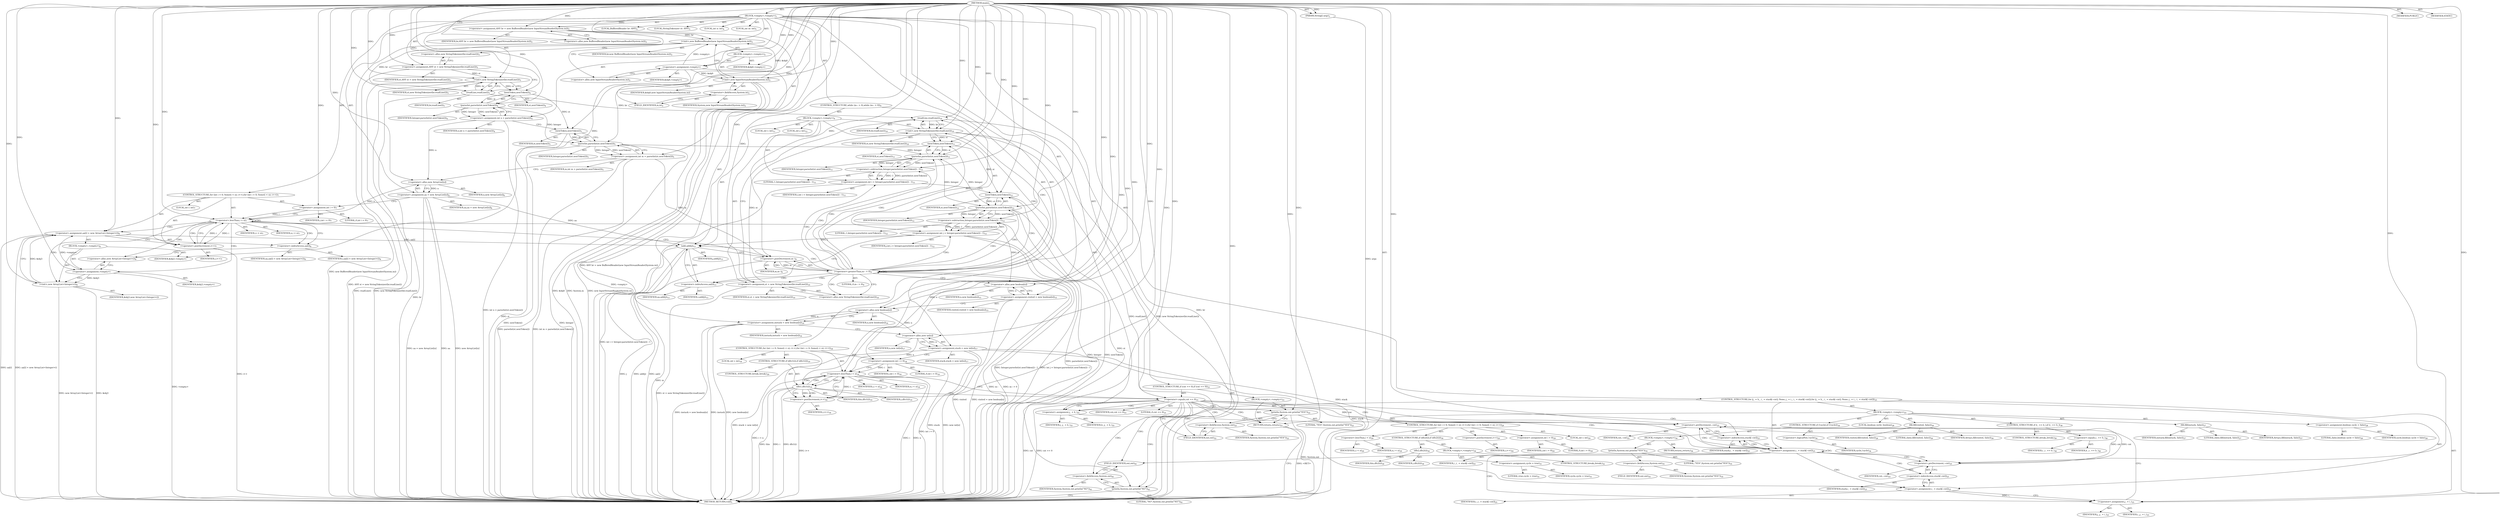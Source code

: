 digraph "main" {  
"22" [label = <(METHOD,main)<SUB>1</SUB>> ]
"23" [label = <(PARAM,String[] args)<SUB>1</SUB>> ]
"24" [label = <(BLOCK,&lt;empty&gt;,&lt;empty&gt;)<SUB>1</SUB>> ]
"4" [label = <(LOCAL,BufferedReader br: ANY)<SUB>2</SUB>> ]
"25" [label = <(&lt;operator&gt;.assignment,ANY br = new BufferedReader(new InputStreamReader(System.in)))<SUB>2</SUB>> ]
"26" [label = <(IDENTIFIER,br,ANY br = new BufferedReader(new InputStreamReader(System.in)))<SUB>2</SUB>> ]
"27" [label = <(&lt;operator&gt;.alloc,new BufferedReader(new InputStreamReader(System.in)))<SUB>2</SUB>> ]
"28" [label = <(&lt;init&gt;,new BufferedReader(new InputStreamReader(System.in)))<SUB>2</SUB>> ]
"3" [label = <(IDENTIFIER,br,new BufferedReader(new InputStreamReader(System.in)))<SUB>2</SUB>> ]
"29" [label = <(BLOCK,&lt;empty&gt;,&lt;empty&gt;)<SUB>2</SUB>> ]
"30" [label = <(&lt;operator&gt;.assignment,&lt;empty&gt;)> ]
"31" [label = <(IDENTIFIER,$obj0,&lt;empty&gt;)> ]
"32" [label = <(&lt;operator&gt;.alloc,new InputStreamReader(System.in))<SUB>2</SUB>> ]
"33" [label = <(&lt;init&gt;,new InputStreamReader(System.in))<SUB>2</SUB>> ]
"34" [label = <(IDENTIFIER,$obj0,new InputStreamReader(System.in))> ]
"35" [label = <(&lt;operator&gt;.fieldAccess,System.in)<SUB>2</SUB>> ]
"36" [label = <(IDENTIFIER,System,new InputStreamReader(System.in))<SUB>2</SUB>> ]
"37" [label = <(FIELD_IDENTIFIER,in,in)<SUB>2</SUB>> ]
"38" [label = <(IDENTIFIER,$obj0,&lt;empty&gt;)> ]
"6" [label = <(LOCAL,StringTokenizer st: ANY)<SUB>3</SUB>> ]
"39" [label = <(&lt;operator&gt;.assignment,ANY st = new StringTokenizer(br.readLine()))<SUB>3</SUB>> ]
"40" [label = <(IDENTIFIER,st,ANY st = new StringTokenizer(br.readLine()))<SUB>3</SUB>> ]
"41" [label = <(&lt;operator&gt;.alloc,new StringTokenizer(br.readLine()))<SUB>3</SUB>> ]
"42" [label = <(&lt;init&gt;,new StringTokenizer(br.readLine()))<SUB>3</SUB>> ]
"5" [label = <(IDENTIFIER,st,new StringTokenizer(br.readLine()))<SUB>3</SUB>> ]
"43" [label = <(readLine,readLine())<SUB>3</SUB>> ]
"44" [label = <(IDENTIFIER,br,readLine())<SUB>3</SUB>> ]
"45" [label = <(LOCAL,int n: int)<SUB>4</SUB>> ]
"46" [label = <(&lt;operator&gt;.assignment,int n = parseInt(st.nextToken()))<SUB>4</SUB>> ]
"47" [label = <(IDENTIFIER,n,int n = parseInt(st.nextToken()))<SUB>4</SUB>> ]
"48" [label = <(parseInt,parseInt(st.nextToken()))<SUB>4</SUB>> ]
"49" [label = <(IDENTIFIER,Integer,parseInt(st.nextToken()))<SUB>4</SUB>> ]
"50" [label = <(nextToken,nextToken())<SUB>4</SUB>> ]
"51" [label = <(IDENTIFIER,st,nextToken())<SUB>4</SUB>> ]
"52" [label = <(LOCAL,int m: int)<SUB>5</SUB>> ]
"53" [label = <(&lt;operator&gt;.assignment,int m = parseInt(st.nextToken()))<SUB>5</SUB>> ]
"54" [label = <(IDENTIFIER,m,int m = parseInt(st.nextToken()))<SUB>5</SUB>> ]
"55" [label = <(parseInt,parseInt(st.nextToken()))<SUB>5</SUB>> ]
"56" [label = <(IDENTIFIER,Integer,parseInt(st.nextToken()))<SUB>5</SUB>> ]
"57" [label = <(nextToken,nextToken())<SUB>5</SUB>> ]
"58" [label = <(IDENTIFIER,st,nextToken())<SUB>5</SUB>> ]
"59" [label = <(&lt;operator&gt;.assignment,aa = new ArrayList[n])<SUB>6</SUB>> ]
"60" [label = <(IDENTIFIER,aa,aa = new ArrayList[n])<SUB>6</SUB>> ]
"61" [label = <(&lt;operator&gt;.alloc,new ArrayList[n])> ]
"62" [label = <(IDENTIFIER,n,new ArrayList[n])<SUB>6</SUB>> ]
"63" [label = <(CONTROL_STRUCTURE,for (int i = 0; Some(i &lt; n); i++),for (int i = 0; Some(i &lt; n); i++))<SUB>7</SUB>> ]
"64" [label = <(LOCAL,int i: int)<SUB>7</SUB>> ]
"65" [label = <(&lt;operator&gt;.assignment,int i = 0)<SUB>7</SUB>> ]
"66" [label = <(IDENTIFIER,i,int i = 0)<SUB>7</SUB>> ]
"67" [label = <(LITERAL,0,int i = 0)<SUB>7</SUB>> ]
"68" [label = <(&lt;operator&gt;.lessThan,i &lt; n)<SUB>7</SUB>> ]
"69" [label = <(IDENTIFIER,i,i &lt; n)<SUB>7</SUB>> ]
"70" [label = <(IDENTIFIER,n,i &lt; n)<SUB>7</SUB>> ]
"71" [label = <(&lt;operator&gt;.postIncrement,i++)<SUB>7</SUB>> ]
"72" [label = <(IDENTIFIER,i,i++)<SUB>7</SUB>> ]
"73" [label = <(&lt;operator&gt;.assignment,aa[i] = new ArrayList&lt;Integer&gt;())<SUB>8</SUB>> ]
"74" [label = <(&lt;operator&gt;.indexAccess,aa[i])<SUB>8</SUB>> ]
"75" [label = <(IDENTIFIER,aa,aa[i] = new ArrayList&lt;Integer&gt;())<SUB>8</SUB>> ]
"76" [label = <(IDENTIFIER,i,aa[i] = new ArrayList&lt;Integer&gt;())<SUB>8</SUB>> ]
"77" [label = <(BLOCK,&lt;empty&gt;,&lt;empty&gt;)<SUB>8</SUB>> ]
"78" [label = <(&lt;operator&gt;.assignment,&lt;empty&gt;)> ]
"79" [label = <(IDENTIFIER,$obj3,&lt;empty&gt;)> ]
"80" [label = <(&lt;operator&gt;.alloc,new ArrayList&lt;Integer&gt;())<SUB>8</SUB>> ]
"81" [label = <(&lt;init&gt;,new ArrayList&lt;Integer&gt;())<SUB>8</SUB>> ]
"82" [label = <(IDENTIFIER,$obj3,new ArrayList&lt;Integer&gt;())> ]
"83" [label = <(IDENTIFIER,$obj3,&lt;empty&gt;)> ]
"84" [label = <(CONTROL_STRUCTURE,while (m-- &gt; 0),while (m-- &gt; 0))<SUB>9</SUB>> ]
"85" [label = <(&lt;operator&gt;.greaterThan,m-- &gt; 0)<SUB>9</SUB>> ]
"86" [label = <(&lt;operator&gt;.postDecrement,m--)<SUB>9</SUB>> ]
"87" [label = <(IDENTIFIER,m,m--)<SUB>9</SUB>> ]
"88" [label = <(LITERAL,0,m-- &gt; 0)<SUB>9</SUB>> ]
"89" [label = <(BLOCK,&lt;empty&gt;,&lt;empty&gt;)<SUB>9</SUB>> ]
"90" [label = <(&lt;operator&gt;.assignment,st = new StringTokenizer(br.readLine()))<SUB>10</SUB>> ]
"91" [label = <(IDENTIFIER,st,st = new StringTokenizer(br.readLine()))<SUB>10</SUB>> ]
"92" [label = <(&lt;operator&gt;.alloc,new StringTokenizer(br.readLine()))<SUB>10</SUB>> ]
"93" [label = <(&lt;init&gt;,new StringTokenizer(br.readLine()))<SUB>10</SUB>> ]
"7" [label = <(IDENTIFIER,st,new StringTokenizer(br.readLine()))<SUB>10</SUB>> ]
"94" [label = <(readLine,readLine())<SUB>10</SUB>> ]
"95" [label = <(IDENTIFIER,br,readLine())<SUB>10</SUB>> ]
"96" [label = <(LOCAL,int i: int)<SUB>11</SUB>> ]
"97" [label = <(&lt;operator&gt;.assignment,int i = Integer.parseInt(st.nextToken()) - 1)<SUB>11</SUB>> ]
"98" [label = <(IDENTIFIER,i,int i = Integer.parseInt(st.nextToken()) - 1)<SUB>11</SUB>> ]
"99" [label = <(&lt;operator&gt;.subtraction,Integer.parseInt(st.nextToken()) - 1)<SUB>11</SUB>> ]
"100" [label = <(parseInt,parseInt(st.nextToken()))<SUB>11</SUB>> ]
"101" [label = <(IDENTIFIER,Integer,parseInt(st.nextToken()))<SUB>11</SUB>> ]
"102" [label = <(nextToken,nextToken())<SUB>11</SUB>> ]
"103" [label = <(IDENTIFIER,st,nextToken())<SUB>11</SUB>> ]
"104" [label = <(LITERAL,1,Integer.parseInt(st.nextToken()) - 1)<SUB>11</SUB>> ]
"105" [label = <(LOCAL,int j: int)<SUB>12</SUB>> ]
"106" [label = <(&lt;operator&gt;.assignment,int j = Integer.parseInt(st.nextToken()) - 1)<SUB>12</SUB>> ]
"107" [label = <(IDENTIFIER,j,int j = Integer.parseInt(st.nextToken()) - 1)<SUB>12</SUB>> ]
"108" [label = <(&lt;operator&gt;.subtraction,Integer.parseInt(st.nextToken()) - 1)<SUB>12</SUB>> ]
"109" [label = <(parseInt,parseInt(st.nextToken()))<SUB>12</SUB>> ]
"110" [label = <(IDENTIFIER,Integer,parseInt(st.nextToken()))<SUB>12</SUB>> ]
"111" [label = <(nextToken,nextToken())<SUB>12</SUB>> ]
"112" [label = <(IDENTIFIER,st,nextToken())<SUB>12</SUB>> ]
"113" [label = <(LITERAL,1,Integer.parseInt(st.nextToken()) - 1)<SUB>12</SUB>> ]
"114" [label = <(add,add(j))<SUB>13</SUB>> ]
"115" [label = <(&lt;operator&gt;.indexAccess,aa[i])<SUB>13</SUB>> ]
"116" [label = <(IDENTIFIER,aa,add(j))<SUB>13</SUB>> ]
"117" [label = <(IDENTIFIER,i,add(j))<SUB>13</SUB>> ]
"118" [label = <(IDENTIFIER,j,add(j))<SUB>13</SUB>> ]
"119" [label = <(&lt;operator&gt;.assignment,visited = new boolean[n])<SUB>15</SUB>> ]
"120" [label = <(IDENTIFIER,visited,visited = new boolean[n])<SUB>15</SUB>> ]
"121" [label = <(&lt;operator&gt;.alloc,new boolean[n])> ]
"122" [label = <(IDENTIFIER,n,new boolean[n])<SUB>15</SUB>> ]
"123" [label = <(&lt;operator&gt;.assignment,instack = new boolean[n])<SUB>16</SUB>> ]
"124" [label = <(IDENTIFIER,instack,instack = new boolean[n])<SUB>16</SUB>> ]
"125" [label = <(&lt;operator&gt;.alloc,new boolean[n])> ]
"126" [label = <(IDENTIFIER,n,new boolean[n])<SUB>16</SUB>> ]
"127" [label = <(&lt;operator&gt;.assignment,stack = new int[n])<SUB>17</SUB>> ]
"128" [label = <(IDENTIFIER,stack,stack = new int[n])<SUB>17</SUB>> ]
"129" [label = <(&lt;operator&gt;.alloc,new int[n])> ]
"130" [label = <(IDENTIFIER,n,new int[n])<SUB>17</SUB>> ]
"131" [label = <(CONTROL_STRUCTURE,for (int i = 0; Some(i &lt; n); i++),for (int i = 0; Some(i &lt; n); i++))<SUB>18</SUB>> ]
"132" [label = <(LOCAL,int i: int)<SUB>18</SUB>> ]
"133" [label = <(&lt;operator&gt;.assignment,int i = 0)<SUB>18</SUB>> ]
"134" [label = <(IDENTIFIER,i,int i = 0)<SUB>18</SUB>> ]
"135" [label = <(LITERAL,0,int i = 0)<SUB>18</SUB>> ]
"136" [label = <(&lt;operator&gt;.lessThan,i &lt; n)<SUB>18</SUB>> ]
"137" [label = <(IDENTIFIER,i,i &lt; n)<SUB>18</SUB>> ]
"138" [label = <(IDENTIFIER,n,i &lt; n)<SUB>18</SUB>> ]
"139" [label = <(&lt;operator&gt;.postIncrement,i++)<SUB>18</SUB>> ]
"140" [label = <(IDENTIFIER,i,i++)<SUB>18</SUB>> ]
"141" [label = <(CONTROL_STRUCTURE,if (dfs1(i)),if (dfs1(i)))<SUB>19</SUB>> ]
"142" [label = <(dfs1,dfs1(i))<SUB>19</SUB>> ]
"143" [label = <(IDENTIFIER,this,dfs1(i))<SUB>19</SUB>> ]
"144" [label = <(IDENTIFIER,i,dfs1(i))<SUB>19</SUB>> ]
"145" [label = <(CONTROL_STRUCTURE,break;,break;)<SUB>20</SUB>> ]
"146" [label = <(CONTROL_STRUCTURE,if (cnt == 0),if (cnt == 0))<SUB>21</SUB>> ]
"147" [label = <(&lt;operator&gt;.equals,cnt == 0)<SUB>21</SUB>> ]
"148" [label = <(IDENTIFIER,cnt,cnt == 0)<SUB>21</SUB>> ]
"149" [label = <(LITERAL,0,cnt == 0)<SUB>21</SUB>> ]
"150" [label = <(BLOCK,&lt;empty&gt;,&lt;empty&gt;)<SUB>21</SUB>> ]
"151" [label = <(println,System.out.println(&quot;YES&quot;))<SUB>22</SUB>> ]
"152" [label = <(&lt;operator&gt;.fieldAccess,System.out)<SUB>22</SUB>> ]
"153" [label = <(IDENTIFIER,System,System.out.println(&quot;YES&quot;))<SUB>22</SUB>> ]
"154" [label = <(FIELD_IDENTIFIER,out,out)<SUB>22</SUB>> ]
"155" [label = <(LITERAL,&quot;YES&quot;,System.out.println(&quot;YES&quot;))<SUB>22</SUB>> ]
"156" [label = <(RETURN,return;,return;)<SUB>23</SUB>> ]
"157" [label = <(CONTROL_STRUCTURE,for (j_ = h_, i_ = stack[--cnt]; None; j_ = i_, i_ = stack[--cnt]),for (j_ = h_, i_ = stack[--cnt]; None; j_ = i_, i_ = stack[--cnt]))<SUB>25</SUB>> ]
"158" [label = <(&lt;operator&gt;.assignment,j_ = h_)<SUB>25</SUB>> ]
"159" [label = <(IDENTIFIER,j_,j_ = h_)<SUB>25</SUB>> ]
"160" [label = <(IDENTIFIER,h_,j_ = h_)<SUB>25</SUB>> ]
"161" [label = <(&lt;operator&gt;.assignment,i_ = stack[--cnt])<SUB>25</SUB>> ]
"162" [label = <(IDENTIFIER,i_,i_ = stack[--cnt])<SUB>25</SUB>> ]
"163" [label = <(&lt;operator&gt;.indexAccess,stack[--cnt])<SUB>25</SUB>> ]
"164" [label = <(IDENTIFIER,stack,i_ = stack[--cnt])<SUB>25</SUB>> ]
"165" [label = <(&lt;operator&gt;.preDecrement,--cnt)<SUB>25</SUB>> ]
"166" [label = <(IDENTIFIER,cnt,--cnt)<SUB>25</SUB>> ]
"167" [label = <(&lt;operator&gt;.assignment,j_ = i_)<SUB>25</SUB>> ]
"168" [label = <(IDENTIFIER,j_,j_ = i_)<SUB>25</SUB>> ]
"169" [label = <(IDENTIFIER,i_,j_ = i_)<SUB>25</SUB>> ]
"170" [label = <(&lt;operator&gt;.assignment,i_ = stack[--cnt])<SUB>25</SUB>> ]
"171" [label = <(IDENTIFIER,i_,i_ = stack[--cnt])<SUB>25</SUB>> ]
"172" [label = <(&lt;operator&gt;.indexAccess,stack[--cnt])<SUB>25</SUB>> ]
"173" [label = <(IDENTIFIER,stack,i_ = stack[--cnt])<SUB>25</SUB>> ]
"174" [label = <(&lt;operator&gt;.preDecrement,--cnt)<SUB>25</SUB>> ]
"175" [label = <(IDENTIFIER,cnt,--cnt)<SUB>25</SUB>> ]
"176" [label = <(BLOCK,&lt;empty&gt;,&lt;empty&gt;)<SUB>25</SUB>> ]
"177" [label = <(fill,fill(visited, false))<SUB>26</SUB>> ]
"178" [label = <(IDENTIFIER,Arrays,fill(visited, false))<SUB>26</SUB>> ]
"179" [label = <(IDENTIFIER,visited,fill(visited, false))<SUB>26</SUB>> ]
"180" [label = <(LITERAL,false,fill(visited, false))<SUB>26</SUB>> ]
"181" [label = <(fill,fill(instack, false))<SUB>27</SUB>> ]
"182" [label = <(IDENTIFIER,Arrays,fill(instack, false))<SUB>27</SUB>> ]
"183" [label = <(IDENTIFIER,instack,fill(instack, false))<SUB>27</SUB>> ]
"184" [label = <(LITERAL,false,fill(instack, false))<SUB>27</SUB>> ]
"185" [label = <(LOCAL,boolean cycle: boolean)<SUB>28</SUB>> ]
"186" [label = <(&lt;operator&gt;.assignment,boolean cycle = false)<SUB>28</SUB>> ]
"187" [label = <(IDENTIFIER,cycle,boolean cycle = false)<SUB>28</SUB>> ]
"188" [label = <(LITERAL,false,boolean cycle = false)<SUB>28</SUB>> ]
"189" [label = <(CONTROL_STRUCTURE,for (int i = 0; Some(i &lt; n); i++),for (int i = 0; Some(i &lt; n); i++))<SUB>29</SUB>> ]
"190" [label = <(LOCAL,int i: int)<SUB>29</SUB>> ]
"191" [label = <(&lt;operator&gt;.assignment,int i = 0)<SUB>29</SUB>> ]
"192" [label = <(IDENTIFIER,i,int i = 0)<SUB>29</SUB>> ]
"193" [label = <(LITERAL,0,int i = 0)<SUB>29</SUB>> ]
"194" [label = <(&lt;operator&gt;.lessThan,i &lt; n)<SUB>29</SUB>> ]
"195" [label = <(IDENTIFIER,i,i &lt; n)<SUB>29</SUB>> ]
"196" [label = <(IDENTIFIER,n,i &lt; n)<SUB>29</SUB>> ]
"197" [label = <(&lt;operator&gt;.postIncrement,i++)<SUB>29</SUB>> ]
"198" [label = <(IDENTIFIER,i,i++)<SUB>29</SUB>> ]
"199" [label = <(CONTROL_STRUCTURE,if (dfs2(i)),if (dfs2(i)))<SUB>30</SUB>> ]
"200" [label = <(dfs2,dfs2(i))<SUB>30</SUB>> ]
"201" [label = <(IDENTIFIER,this,dfs2(i))<SUB>30</SUB>> ]
"202" [label = <(IDENTIFIER,i,dfs2(i))<SUB>30</SUB>> ]
"203" [label = <(BLOCK,&lt;empty&gt;,&lt;empty&gt;)<SUB>30</SUB>> ]
"204" [label = <(&lt;operator&gt;.assignment,cycle = true)<SUB>31</SUB>> ]
"205" [label = <(IDENTIFIER,cycle,cycle = true)<SUB>31</SUB>> ]
"206" [label = <(LITERAL,true,cycle = true)<SUB>31</SUB>> ]
"207" [label = <(CONTROL_STRUCTURE,break;,break;)<SUB>32</SUB>> ]
"208" [label = <(CONTROL_STRUCTURE,if (!cycle),if (!cycle))<SUB>34</SUB>> ]
"209" [label = <(&lt;operator&gt;.logicalNot,!cycle)<SUB>34</SUB>> ]
"210" [label = <(IDENTIFIER,cycle,!cycle)<SUB>34</SUB>> ]
"211" [label = <(BLOCK,&lt;empty&gt;,&lt;empty&gt;)<SUB>34</SUB>> ]
"212" [label = <(println,System.out.println(&quot;YES&quot;))<SUB>35</SUB>> ]
"213" [label = <(&lt;operator&gt;.fieldAccess,System.out)<SUB>35</SUB>> ]
"214" [label = <(IDENTIFIER,System,System.out.println(&quot;YES&quot;))<SUB>35</SUB>> ]
"215" [label = <(FIELD_IDENTIFIER,out,out)<SUB>35</SUB>> ]
"216" [label = <(LITERAL,&quot;YES&quot;,System.out.println(&quot;YES&quot;))<SUB>35</SUB>> ]
"217" [label = <(RETURN,return;,return;)<SUB>36</SUB>> ]
"218" [label = <(CONTROL_STRUCTURE,if (i_ == h_),if (i_ == h_))<SUB>38</SUB>> ]
"219" [label = <(&lt;operator&gt;.equals,i_ == h_)<SUB>38</SUB>> ]
"220" [label = <(IDENTIFIER,i_,i_ == h_)<SUB>38</SUB>> ]
"221" [label = <(IDENTIFIER,h_,i_ == h_)<SUB>38</SUB>> ]
"222" [label = <(CONTROL_STRUCTURE,break;,break;)<SUB>39</SUB>> ]
"223" [label = <(println,System.out.println(&quot;NO&quot;))<SUB>41</SUB>> ]
"224" [label = <(&lt;operator&gt;.fieldAccess,System.out)<SUB>41</SUB>> ]
"225" [label = <(IDENTIFIER,System,System.out.println(&quot;NO&quot;))<SUB>41</SUB>> ]
"226" [label = <(FIELD_IDENTIFIER,out,out)<SUB>41</SUB>> ]
"227" [label = <(LITERAL,&quot;NO&quot;,System.out.println(&quot;NO&quot;))<SUB>41</SUB>> ]
"228" [label = <(MODIFIER,PUBLIC)> ]
"229" [label = <(MODIFIER,STATIC)> ]
"230" [label = <(METHOD_RETURN,void)<SUB>1</SUB>> ]
  "22" -> "23"  [ label = "AST: "] 
  "22" -> "24"  [ label = "AST: "] 
  "22" -> "228"  [ label = "AST: "] 
  "22" -> "229"  [ label = "AST: "] 
  "22" -> "230"  [ label = "AST: "] 
  "24" -> "4"  [ label = "AST: "] 
  "24" -> "25"  [ label = "AST: "] 
  "24" -> "28"  [ label = "AST: "] 
  "24" -> "6"  [ label = "AST: "] 
  "24" -> "39"  [ label = "AST: "] 
  "24" -> "42"  [ label = "AST: "] 
  "24" -> "45"  [ label = "AST: "] 
  "24" -> "46"  [ label = "AST: "] 
  "24" -> "52"  [ label = "AST: "] 
  "24" -> "53"  [ label = "AST: "] 
  "24" -> "59"  [ label = "AST: "] 
  "24" -> "63"  [ label = "AST: "] 
  "24" -> "84"  [ label = "AST: "] 
  "24" -> "119"  [ label = "AST: "] 
  "24" -> "123"  [ label = "AST: "] 
  "24" -> "127"  [ label = "AST: "] 
  "24" -> "131"  [ label = "AST: "] 
  "24" -> "146"  [ label = "AST: "] 
  "24" -> "157"  [ label = "AST: "] 
  "24" -> "223"  [ label = "AST: "] 
  "25" -> "26"  [ label = "AST: "] 
  "25" -> "27"  [ label = "AST: "] 
  "28" -> "3"  [ label = "AST: "] 
  "28" -> "29"  [ label = "AST: "] 
  "29" -> "30"  [ label = "AST: "] 
  "29" -> "33"  [ label = "AST: "] 
  "29" -> "38"  [ label = "AST: "] 
  "30" -> "31"  [ label = "AST: "] 
  "30" -> "32"  [ label = "AST: "] 
  "33" -> "34"  [ label = "AST: "] 
  "33" -> "35"  [ label = "AST: "] 
  "35" -> "36"  [ label = "AST: "] 
  "35" -> "37"  [ label = "AST: "] 
  "39" -> "40"  [ label = "AST: "] 
  "39" -> "41"  [ label = "AST: "] 
  "42" -> "5"  [ label = "AST: "] 
  "42" -> "43"  [ label = "AST: "] 
  "43" -> "44"  [ label = "AST: "] 
  "46" -> "47"  [ label = "AST: "] 
  "46" -> "48"  [ label = "AST: "] 
  "48" -> "49"  [ label = "AST: "] 
  "48" -> "50"  [ label = "AST: "] 
  "50" -> "51"  [ label = "AST: "] 
  "53" -> "54"  [ label = "AST: "] 
  "53" -> "55"  [ label = "AST: "] 
  "55" -> "56"  [ label = "AST: "] 
  "55" -> "57"  [ label = "AST: "] 
  "57" -> "58"  [ label = "AST: "] 
  "59" -> "60"  [ label = "AST: "] 
  "59" -> "61"  [ label = "AST: "] 
  "61" -> "62"  [ label = "AST: "] 
  "63" -> "64"  [ label = "AST: "] 
  "63" -> "65"  [ label = "AST: "] 
  "63" -> "68"  [ label = "AST: "] 
  "63" -> "71"  [ label = "AST: "] 
  "63" -> "73"  [ label = "AST: "] 
  "65" -> "66"  [ label = "AST: "] 
  "65" -> "67"  [ label = "AST: "] 
  "68" -> "69"  [ label = "AST: "] 
  "68" -> "70"  [ label = "AST: "] 
  "71" -> "72"  [ label = "AST: "] 
  "73" -> "74"  [ label = "AST: "] 
  "73" -> "77"  [ label = "AST: "] 
  "74" -> "75"  [ label = "AST: "] 
  "74" -> "76"  [ label = "AST: "] 
  "77" -> "78"  [ label = "AST: "] 
  "77" -> "81"  [ label = "AST: "] 
  "77" -> "83"  [ label = "AST: "] 
  "78" -> "79"  [ label = "AST: "] 
  "78" -> "80"  [ label = "AST: "] 
  "81" -> "82"  [ label = "AST: "] 
  "84" -> "85"  [ label = "AST: "] 
  "84" -> "89"  [ label = "AST: "] 
  "85" -> "86"  [ label = "AST: "] 
  "85" -> "88"  [ label = "AST: "] 
  "86" -> "87"  [ label = "AST: "] 
  "89" -> "90"  [ label = "AST: "] 
  "89" -> "93"  [ label = "AST: "] 
  "89" -> "96"  [ label = "AST: "] 
  "89" -> "97"  [ label = "AST: "] 
  "89" -> "105"  [ label = "AST: "] 
  "89" -> "106"  [ label = "AST: "] 
  "89" -> "114"  [ label = "AST: "] 
  "90" -> "91"  [ label = "AST: "] 
  "90" -> "92"  [ label = "AST: "] 
  "93" -> "7"  [ label = "AST: "] 
  "93" -> "94"  [ label = "AST: "] 
  "94" -> "95"  [ label = "AST: "] 
  "97" -> "98"  [ label = "AST: "] 
  "97" -> "99"  [ label = "AST: "] 
  "99" -> "100"  [ label = "AST: "] 
  "99" -> "104"  [ label = "AST: "] 
  "100" -> "101"  [ label = "AST: "] 
  "100" -> "102"  [ label = "AST: "] 
  "102" -> "103"  [ label = "AST: "] 
  "106" -> "107"  [ label = "AST: "] 
  "106" -> "108"  [ label = "AST: "] 
  "108" -> "109"  [ label = "AST: "] 
  "108" -> "113"  [ label = "AST: "] 
  "109" -> "110"  [ label = "AST: "] 
  "109" -> "111"  [ label = "AST: "] 
  "111" -> "112"  [ label = "AST: "] 
  "114" -> "115"  [ label = "AST: "] 
  "114" -> "118"  [ label = "AST: "] 
  "115" -> "116"  [ label = "AST: "] 
  "115" -> "117"  [ label = "AST: "] 
  "119" -> "120"  [ label = "AST: "] 
  "119" -> "121"  [ label = "AST: "] 
  "121" -> "122"  [ label = "AST: "] 
  "123" -> "124"  [ label = "AST: "] 
  "123" -> "125"  [ label = "AST: "] 
  "125" -> "126"  [ label = "AST: "] 
  "127" -> "128"  [ label = "AST: "] 
  "127" -> "129"  [ label = "AST: "] 
  "129" -> "130"  [ label = "AST: "] 
  "131" -> "132"  [ label = "AST: "] 
  "131" -> "133"  [ label = "AST: "] 
  "131" -> "136"  [ label = "AST: "] 
  "131" -> "139"  [ label = "AST: "] 
  "131" -> "141"  [ label = "AST: "] 
  "133" -> "134"  [ label = "AST: "] 
  "133" -> "135"  [ label = "AST: "] 
  "136" -> "137"  [ label = "AST: "] 
  "136" -> "138"  [ label = "AST: "] 
  "139" -> "140"  [ label = "AST: "] 
  "141" -> "142"  [ label = "AST: "] 
  "141" -> "145"  [ label = "AST: "] 
  "142" -> "143"  [ label = "AST: "] 
  "142" -> "144"  [ label = "AST: "] 
  "146" -> "147"  [ label = "AST: "] 
  "146" -> "150"  [ label = "AST: "] 
  "147" -> "148"  [ label = "AST: "] 
  "147" -> "149"  [ label = "AST: "] 
  "150" -> "151"  [ label = "AST: "] 
  "150" -> "156"  [ label = "AST: "] 
  "151" -> "152"  [ label = "AST: "] 
  "151" -> "155"  [ label = "AST: "] 
  "152" -> "153"  [ label = "AST: "] 
  "152" -> "154"  [ label = "AST: "] 
  "157" -> "158"  [ label = "AST: "] 
  "157" -> "161"  [ label = "AST: "] 
  "157" -> "167"  [ label = "AST: "] 
  "157" -> "170"  [ label = "AST: "] 
  "157" -> "176"  [ label = "AST: "] 
  "158" -> "159"  [ label = "AST: "] 
  "158" -> "160"  [ label = "AST: "] 
  "161" -> "162"  [ label = "AST: "] 
  "161" -> "163"  [ label = "AST: "] 
  "163" -> "164"  [ label = "AST: "] 
  "163" -> "165"  [ label = "AST: "] 
  "165" -> "166"  [ label = "AST: "] 
  "167" -> "168"  [ label = "AST: "] 
  "167" -> "169"  [ label = "AST: "] 
  "170" -> "171"  [ label = "AST: "] 
  "170" -> "172"  [ label = "AST: "] 
  "172" -> "173"  [ label = "AST: "] 
  "172" -> "174"  [ label = "AST: "] 
  "174" -> "175"  [ label = "AST: "] 
  "176" -> "177"  [ label = "AST: "] 
  "176" -> "181"  [ label = "AST: "] 
  "176" -> "185"  [ label = "AST: "] 
  "176" -> "186"  [ label = "AST: "] 
  "176" -> "189"  [ label = "AST: "] 
  "176" -> "208"  [ label = "AST: "] 
  "176" -> "218"  [ label = "AST: "] 
  "177" -> "178"  [ label = "AST: "] 
  "177" -> "179"  [ label = "AST: "] 
  "177" -> "180"  [ label = "AST: "] 
  "181" -> "182"  [ label = "AST: "] 
  "181" -> "183"  [ label = "AST: "] 
  "181" -> "184"  [ label = "AST: "] 
  "186" -> "187"  [ label = "AST: "] 
  "186" -> "188"  [ label = "AST: "] 
  "189" -> "190"  [ label = "AST: "] 
  "189" -> "191"  [ label = "AST: "] 
  "189" -> "194"  [ label = "AST: "] 
  "189" -> "197"  [ label = "AST: "] 
  "189" -> "199"  [ label = "AST: "] 
  "191" -> "192"  [ label = "AST: "] 
  "191" -> "193"  [ label = "AST: "] 
  "194" -> "195"  [ label = "AST: "] 
  "194" -> "196"  [ label = "AST: "] 
  "197" -> "198"  [ label = "AST: "] 
  "199" -> "200"  [ label = "AST: "] 
  "199" -> "203"  [ label = "AST: "] 
  "200" -> "201"  [ label = "AST: "] 
  "200" -> "202"  [ label = "AST: "] 
  "203" -> "204"  [ label = "AST: "] 
  "203" -> "207"  [ label = "AST: "] 
  "204" -> "205"  [ label = "AST: "] 
  "204" -> "206"  [ label = "AST: "] 
  "208" -> "209"  [ label = "AST: "] 
  "208" -> "211"  [ label = "AST: "] 
  "209" -> "210"  [ label = "AST: "] 
  "211" -> "212"  [ label = "AST: "] 
  "211" -> "217"  [ label = "AST: "] 
  "212" -> "213"  [ label = "AST: "] 
  "212" -> "216"  [ label = "AST: "] 
  "213" -> "214"  [ label = "AST: "] 
  "213" -> "215"  [ label = "AST: "] 
  "218" -> "219"  [ label = "AST: "] 
  "218" -> "222"  [ label = "AST: "] 
  "219" -> "220"  [ label = "AST: "] 
  "219" -> "221"  [ label = "AST: "] 
  "223" -> "224"  [ label = "AST: "] 
  "223" -> "227"  [ label = "AST: "] 
  "224" -> "225"  [ label = "AST: "] 
  "224" -> "226"  [ label = "AST: "] 
  "25" -> "32"  [ label = "CFG: "] 
  "28" -> "41"  [ label = "CFG: "] 
  "39" -> "43"  [ label = "CFG: "] 
  "42" -> "50"  [ label = "CFG: "] 
  "46" -> "57"  [ label = "CFG: "] 
  "53" -> "61"  [ label = "CFG: "] 
  "59" -> "65"  [ label = "CFG: "] 
  "119" -> "125"  [ label = "CFG: "] 
  "123" -> "129"  [ label = "CFG: "] 
  "127" -> "133"  [ label = "CFG: "] 
  "223" -> "230"  [ label = "CFG: "] 
  "27" -> "25"  [ label = "CFG: "] 
  "41" -> "39"  [ label = "CFG: "] 
  "43" -> "42"  [ label = "CFG: "] 
  "48" -> "46"  [ label = "CFG: "] 
  "55" -> "53"  [ label = "CFG: "] 
  "61" -> "59"  [ label = "CFG: "] 
  "65" -> "68"  [ label = "CFG: "] 
  "68" -> "74"  [ label = "CFG: "] 
  "68" -> "86"  [ label = "CFG: "] 
  "71" -> "68"  [ label = "CFG: "] 
  "73" -> "71"  [ label = "CFG: "] 
  "85" -> "92"  [ label = "CFG: "] 
  "85" -> "121"  [ label = "CFG: "] 
  "121" -> "119"  [ label = "CFG: "] 
  "125" -> "123"  [ label = "CFG: "] 
  "129" -> "127"  [ label = "CFG: "] 
  "133" -> "136"  [ label = "CFG: "] 
  "136" -> "142"  [ label = "CFG: "] 
  "136" -> "147"  [ label = "CFG: "] 
  "139" -> "136"  [ label = "CFG: "] 
  "147" -> "154"  [ label = "CFG: "] 
  "147" -> "158"  [ label = "CFG: "] 
  "158" -> "165"  [ label = "CFG: "] 
  "161" -> "174"  [ label = "CFG: "] 
  "161" -> "226"  [ label = "CFG: "] 
  "167" -> "165"  [ label = "CFG: "] 
  "170" -> "167"  [ label = "CFG: "] 
  "224" -> "223"  [ label = "CFG: "] 
  "30" -> "37"  [ label = "CFG: "] 
  "33" -> "28"  [ label = "CFG: "] 
  "50" -> "48"  [ label = "CFG: "] 
  "57" -> "55"  [ label = "CFG: "] 
  "74" -> "80"  [ label = "CFG: "] 
  "86" -> "85"  [ label = "CFG: "] 
  "90" -> "94"  [ label = "CFG: "] 
  "93" -> "102"  [ label = "CFG: "] 
  "97" -> "111"  [ label = "CFG: "] 
  "106" -> "115"  [ label = "CFG: "] 
  "114" -> "86"  [ label = "CFG: "] 
  "142" -> "147"  [ label = "CFG: "] 
  "142" -> "139"  [ label = "CFG: "] 
  "151" -> "156"  [ label = "CFG: "] 
  "156" -> "230"  [ label = "CFG: "] 
  "163" -> "161"  [ label = "CFG: "] 
  "172" -> "170"  [ label = "CFG: "] 
  "226" -> "224"  [ label = "CFG: "] 
  "32" -> "30"  [ label = "CFG: "] 
  "35" -> "33"  [ label = "CFG: "] 
  "78" -> "81"  [ label = "CFG: "] 
  "81" -> "73"  [ label = "CFG: "] 
  "92" -> "90"  [ label = "CFG: "] 
  "94" -> "93"  [ label = "CFG: "] 
  "99" -> "97"  [ label = "CFG: "] 
  "108" -> "106"  [ label = "CFG: "] 
  "115" -> "114"  [ label = "CFG: "] 
  "152" -> "151"  [ label = "CFG: "] 
  "165" -> "163"  [ label = "CFG: "] 
  "174" -> "172"  [ label = "CFG: "] 
  "37" -> "35"  [ label = "CFG: "] 
  "80" -> "78"  [ label = "CFG: "] 
  "100" -> "99"  [ label = "CFG: "] 
  "109" -> "108"  [ label = "CFG: "] 
  "154" -> "152"  [ label = "CFG: "] 
  "102" -> "100"  [ label = "CFG: "] 
  "111" -> "109"  [ label = "CFG: "] 
  "22" -> "27"  [ label = "CFG: "] 
  "156" -> "230"  [ label = "DDG: &lt;RET&gt;"] 
  "23" -> "230"  [ label = "DDG: args"] 
  "25" -> "230"  [ label = "DDG: ANY br = new BufferedReader(new InputStreamReader(System.in))"] 
  "30" -> "230"  [ label = "DDG: &lt;empty&gt;"] 
  "33" -> "230"  [ label = "DDG: $obj0"] 
  "33" -> "230"  [ label = "DDG: System.in"] 
  "33" -> "230"  [ label = "DDG: new InputStreamReader(System.in)"] 
  "28" -> "230"  [ label = "DDG: new BufferedReader(new InputStreamReader(System.in))"] 
  "39" -> "230"  [ label = "DDG: ANY st = new StringTokenizer(br.readLine())"] 
  "43" -> "230"  [ label = "DDG: br"] 
  "42" -> "230"  [ label = "DDG: readLine()"] 
  "42" -> "230"  [ label = "DDG: new StringTokenizer(br.readLine())"] 
  "46" -> "230"  [ label = "DDG: int n = parseInt(st.nextToken())"] 
  "55" -> "230"  [ label = "DDG: Integer"] 
  "57" -> "230"  [ label = "DDG: st"] 
  "55" -> "230"  [ label = "DDG: nextToken()"] 
  "53" -> "230"  [ label = "DDG: parseInt(st.nextToken())"] 
  "53" -> "230"  [ label = "DDG: int m = parseInt(st.nextToken())"] 
  "59" -> "230"  [ label = "DDG: aa"] 
  "59" -> "230"  [ label = "DDG: new ArrayList[n]"] 
  "59" -> "230"  [ label = "DDG: aa = new ArrayList[n]"] 
  "86" -> "230"  [ label = "DDG: m"] 
  "85" -> "230"  [ label = "DDG: m--"] 
  "85" -> "230"  [ label = "DDG: m-- &gt; 0"] 
  "119" -> "230"  [ label = "DDG: visited"] 
  "119" -> "230"  [ label = "DDG: visited = new boolean[n]"] 
  "123" -> "230"  [ label = "DDG: instack"] 
  "123" -> "230"  [ label = "DDG: new boolean[n]"] 
  "123" -> "230"  [ label = "DDG: instack = new boolean[n]"] 
  "127" -> "230"  [ label = "DDG: stack"] 
  "127" -> "230"  [ label = "DDG: new int[n]"] 
  "127" -> "230"  [ label = "DDG: stack = new int[n]"] 
  "133" -> "230"  [ label = "DDG: int i = 0"] 
  "136" -> "230"  [ label = "DDG: i"] 
  "136" -> "230"  [ label = "DDG: n"] 
  "136" -> "230"  [ label = "DDG: i &lt; n"] 
  "142" -> "230"  [ label = "DDG: this"] 
  "142" -> "230"  [ label = "DDG: i"] 
  "142" -> "230"  [ label = "DDG: dfs1(i)"] 
  "139" -> "230"  [ label = "DDG: i++"] 
  "147" -> "230"  [ label = "DDG: cnt"] 
  "147" -> "230"  [ label = "DDG: cnt == 0"] 
  "151" -> "230"  [ label = "DDG: System.out"] 
  "90" -> "230"  [ label = "DDG: st = new StringTokenizer(br.readLine())"] 
  "94" -> "230"  [ label = "DDG: br"] 
  "93" -> "230"  [ label = "DDG: readLine()"] 
  "93" -> "230"  [ label = "DDG: new StringTokenizer(br.readLine())"] 
  "97" -> "230"  [ label = "DDG: int i = Integer.parseInt(st.nextToken()) - 1"] 
  "109" -> "230"  [ label = "DDG: Integer"] 
  "111" -> "230"  [ label = "DDG: st"] 
  "109" -> "230"  [ label = "DDG: nextToken()"] 
  "108" -> "230"  [ label = "DDG: parseInt(st.nextToken())"] 
  "106" -> "230"  [ label = "DDG: Integer.parseInt(st.nextToken()) - 1"] 
  "106" -> "230"  [ label = "DDG: int j = Integer.parseInt(st.nextToken()) - 1"] 
  "114" -> "230"  [ label = "DDG: aa[i]"] 
  "114" -> "230"  [ label = "DDG: j"] 
  "114" -> "230"  [ label = "DDG: add(j)"] 
  "73" -> "230"  [ label = "DDG: aa[i]"] 
  "78" -> "230"  [ label = "DDG: &lt;empty&gt;"] 
  "81" -> "230"  [ label = "DDG: $obj3"] 
  "81" -> "230"  [ label = "DDG: new ArrayList&lt;Integer&gt;()"] 
  "73" -> "230"  [ label = "DDG: aa[i] = new ArrayList&lt;Integer&gt;()"] 
  "71" -> "230"  [ label = "DDG: i++"] 
  "22" -> "23"  [ label = "DDG: "] 
  "22" -> "25"  [ label = "DDG: "] 
  "22" -> "39"  [ label = "DDG: "] 
  "48" -> "46"  [ label = "DDG: Integer"] 
  "48" -> "46"  [ label = "DDG: nextToken()"] 
  "55" -> "53"  [ label = "DDG: Integer"] 
  "55" -> "53"  [ label = "DDG: nextToken()"] 
  "61" -> "59"  [ label = "DDG: n"] 
  "121" -> "119"  [ label = "DDG: n"] 
  "125" -> "123"  [ label = "DDG: n"] 
  "129" -> "127"  [ label = "DDG: n"] 
  "25" -> "28"  [ label = "DDG: br"] 
  "22" -> "28"  [ label = "DDG: "] 
  "30" -> "28"  [ label = "DDG: &lt;empty&gt;"] 
  "33" -> "28"  [ label = "DDG: $obj0"] 
  "39" -> "42"  [ label = "DDG: st"] 
  "22" -> "42"  [ label = "DDG: "] 
  "43" -> "42"  [ label = "DDG: br"] 
  "22" -> "65"  [ label = "DDG: "] 
  "78" -> "73"  [ label = "DDG: &lt;empty&gt;"] 
  "81" -> "73"  [ label = "DDG: $obj3"] 
  "22" -> "73"  [ label = "DDG: "] 
  "22" -> "133"  [ label = "DDG: "] 
  "22" -> "158"  [ label = "DDG: "] 
  "127" -> "161"  [ label = "DDG: stack"] 
  "170" -> "167"  [ label = "DDG: i_"] 
  "22" -> "167"  [ label = "DDG: "] 
  "127" -> "170"  [ label = "DDG: stack"] 
  "22" -> "223"  [ label = "DDG: "] 
  "22" -> "30"  [ label = "DDG: "] 
  "22" -> "38"  [ label = "DDG: "] 
  "28" -> "43"  [ label = "DDG: br"] 
  "22" -> "43"  [ label = "DDG: "] 
  "22" -> "48"  [ label = "DDG: "] 
  "50" -> "48"  [ label = "DDG: st"] 
  "48" -> "55"  [ label = "DDG: Integer"] 
  "22" -> "55"  [ label = "DDG: "] 
  "57" -> "55"  [ label = "DDG: st"] 
  "46" -> "61"  [ label = "DDG: n"] 
  "22" -> "61"  [ label = "DDG: "] 
  "65" -> "68"  [ label = "DDG: i"] 
  "71" -> "68"  [ label = "DDG: i"] 
  "22" -> "68"  [ label = "DDG: "] 
  "61" -> "68"  [ label = "DDG: n"] 
  "68" -> "71"  [ label = "DDG: i"] 
  "22" -> "71"  [ label = "DDG: "] 
  "86" -> "85"  [ label = "DDG: m"] 
  "22" -> "85"  [ label = "DDG: "] 
  "22" -> "90"  [ label = "DDG: "] 
  "99" -> "97"  [ label = "DDG: parseInt(st.nextToken())"] 
  "99" -> "97"  [ label = "DDG: 1"] 
  "108" -> "106"  [ label = "DDG: parseInt(st.nextToken())"] 
  "108" -> "106"  [ label = "DDG: 1"] 
  "68" -> "121"  [ label = "DDG: n"] 
  "22" -> "121"  [ label = "DDG: "] 
  "121" -> "125"  [ label = "DDG: n"] 
  "22" -> "125"  [ label = "DDG: "] 
  "125" -> "129"  [ label = "DDG: n"] 
  "22" -> "129"  [ label = "DDG: "] 
  "133" -> "136"  [ label = "DDG: i"] 
  "139" -> "136"  [ label = "DDG: i"] 
  "22" -> "136"  [ label = "DDG: "] 
  "129" -> "136"  [ label = "DDG: n"] 
  "142" -> "139"  [ label = "DDG: i"] 
  "22" -> "139"  [ label = "DDG: "] 
  "22" -> "147"  [ label = "DDG: "] 
  "22" -> "156"  [ label = "DDG: "] 
  "30" -> "33"  [ label = "DDG: $obj0"] 
  "22" -> "33"  [ label = "DDG: "] 
  "42" -> "50"  [ label = "DDG: st"] 
  "22" -> "50"  [ label = "DDG: "] 
  "50" -> "57"  [ label = "DDG: st"] 
  "22" -> "57"  [ label = "DDG: "] 
  "22" -> "78"  [ label = "DDG: "] 
  "22" -> "83"  [ label = "DDG: "] 
  "53" -> "86"  [ label = "DDG: m"] 
  "22" -> "86"  [ label = "DDG: "] 
  "90" -> "93"  [ label = "DDG: st"] 
  "22" -> "93"  [ label = "DDG: "] 
  "94" -> "93"  [ label = "DDG: br"] 
  "59" -> "114"  [ label = "DDG: aa"] 
  "73" -> "114"  [ label = "DDG: aa[i]"] 
  "106" -> "114"  [ label = "DDG: j"] 
  "22" -> "114"  [ label = "DDG: "] 
  "22" -> "142"  [ label = "DDG: "] 
  "136" -> "142"  [ label = "DDG: i"] 
  "22" -> "151"  [ label = "DDG: "] 
  "78" -> "81"  [ label = "DDG: $obj3"] 
  "22" -> "81"  [ label = "DDG: "] 
  "43" -> "94"  [ label = "DDG: br"] 
  "22" -> "94"  [ label = "DDG: "] 
  "100" -> "99"  [ label = "DDG: Integer"] 
  "100" -> "99"  [ label = "DDG: nextToken()"] 
  "22" -> "99"  [ label = "DDG: "] 
  "109" -> "108"  [ label = "DDG: Integer"] 
  "109" -> "108"  [ label = "DDG: nextToken()"] 
  "22" -> "108"  [ label = "DDG: "] 
  "147" -> "165"  [ label = "DDG: cnt"] 
  "174" -> "165"  [ label = "DDG: cnt"] 
  "22" -> "165"  [ label = "DDG: "] 
  "165" -> "174"  [ label = "DDG: cnt"] 
  "22" -> "174"  [ label = "DDG: "] 
  "55" -> "100"  [ label = "DDG: Integer"] 
  "109" -> "100"  [ label = "DDG: Integer"] 
  "22" -> "100"  [ label = "DDG: "] 
  "102" -> "100"  [ label = "DDG: st"] 
  "100" -> "109"  [ label = "DDG: Integer"] 
  "22" -> "109"  [ label = "DDG: "] 
  "111" -> "109"  [ label = "DDG: st"] 
  "93" -> "102"  [ label = "DDG: st"] 
  "22" -> "102"  [ label = "DDG: "] 
  "102" -> "111"  [ label = "DDG: st"] 
  "22" -> "111"  [ label = "DDG: "] 
  "68" -> "68"  [ label = "CDG: "] 
  "68" -> "73"  [ label = "CDG: "] 
  "68" -> "81"  [ label = "CDG: "] 
  "68" -> "74"  [ label = "CDG: "] 
  "68" -> "80"  [ label = "CDG: "] 
  "68" -> "71"  [ label = "CDG: "] 
  "68" -> "78"  [ label = "CDG: "] 
  "85" -> "94"  [ label = "CDG: "] 
  "85" -> "115"  [ label = "CDG: "] 
  "85" -> "99"  [ label = "CDG: "] 
  "85" -> "102"  [ label = "CDG: "] 
  "85" -> "114"  [ label = "CDG: "] 
  "85" -> "85"  [ label = "CDG: "] 
  "85" -> "92"  [ label = "CDG: "] 
  "85" -> "106"  [ label = "CDG: "] 
  "85" -> "97"  [ label = "CDG: "] 
  "85" -> "93"  [ label = "CDG: "] 
  "85" -> "90"  [ label = "CDG: "] 
  "85" -> "100"  [ label = "CDG: "] 
  "85" -> "108"  [ label = "CDG: "] 
  "85" -> "111"  [ label = "CDG: "] 
  "85" -> "109"  [ label = "CDG: "] 
  "85" -> "86"  [ label = "CDG: "] 
  "136" -> "142"  [ label = "CDG: "] 
  "147" -> "154"  [ label = "CDG: "] 
  "147" -> "161"  [ label = "CDG: "] 
  "147" -> "163"  [ label = "CDG: "] 
  "147" -> "226"  [ label = "CDG: "] 
  "147" -> "151"  [ label = "CDG: "] 
  "147" -> "223"  [ label = "CDG: "] 
  "147" -> "152"  [ label = "CDG: "] 
  "147" -> "165"  [ label = "CDG: "] 
  "147" -> "224"  [ label = "CDG: "] 
  "147" -> "156"  [ label = "CDG: "] 
  "147" -> "158"  [ label = "CDG: "] 
  "161" -> "167"  [ label = "CDG: "] 
  "161" -> "161"  [ label = "CDG: "] 
  "161" -> "163"  [ label = "CDG: "] 
  "161" -> "170"  [ label = "CDG: "] 
  "161" -> "165"  [ label = "CDG: "] 
  "161" -> "174"  [ label = "CDG: "] 
  "161" -> "172"  [ label = "CDG: "] 
  "142" -> "136"  [ label = "CDG: "] 
  "142" -> "139"  [ label = "CDG: "] 
}
